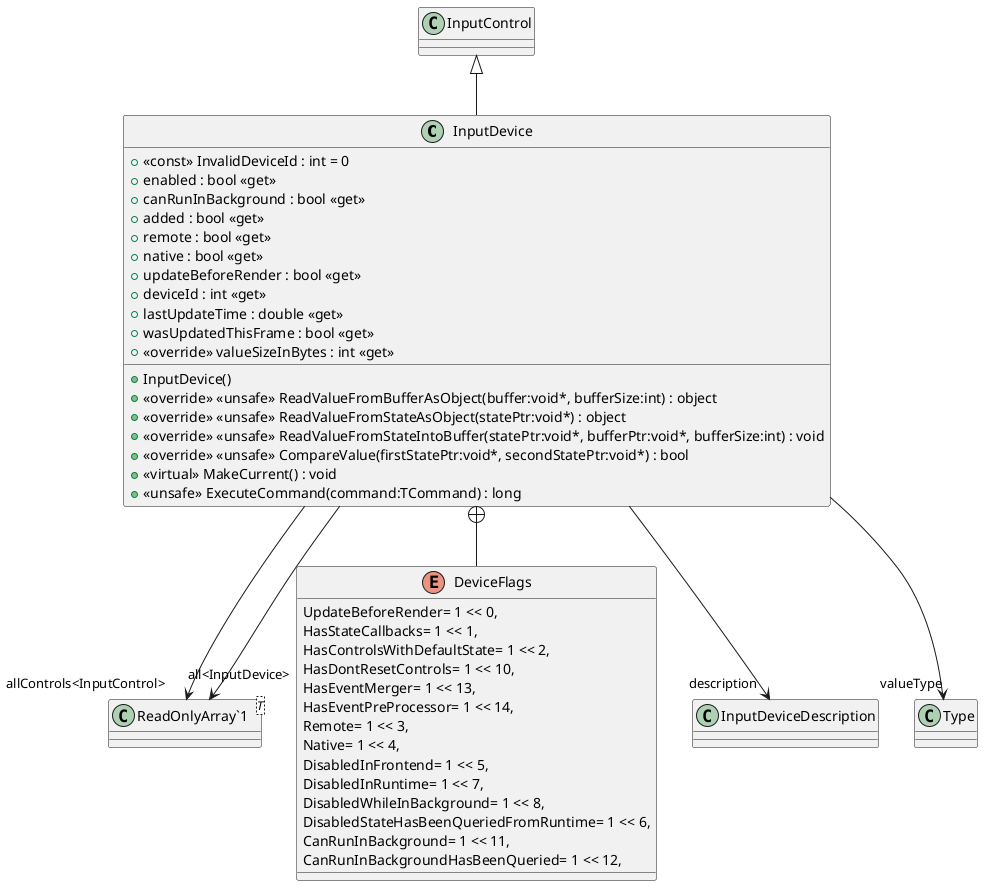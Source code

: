 @startuml
class InputDevice {
    + <<const>> InvalidDeviceId : int = 0
    + enabled : bool <<get>>
    + canRunInBackground : bool <<get>>
    + added : bool <<get>>
    + remote : bool <<get>>
    + native : bool <<get>>
    + updateBeforeRender : bool <<get>>
    + deviceId : int <<get>>
    + lastUpdateTime : double <<get>>
    + wasUpdatedThisFrame : bool <<get>>
    + <<override>> valueSizeInBytes : int <<get>>
    + InputDevice()
    + <<override>> <<unsafe>> ReadValueFromBufferAsObject(buffer:void*, bufferSize:int) : object
    + <<override>> <<unsafe>> ReadValueFromStateAsObject(statePtr:void*) : object
    + <<override>> <<unsafe>> ReadValueFromStateIntoBuffer(statePtr:void*, bufferPtr:void*, bufferSize:int) : void
    + <<override>> <<unsafe>> CompareValue(firstStatePtr:void*, secondStatePtr:void*) : bool
    + <<virtual>> MakeCurrent() : void
    + <<unsafe>> ExecuteCommand(command:TCommand) : long
}
class "ReadOnlyArray`1"<T> {
}
enum DeviceFlags {
    UpdateBeforeRender= 1 << 0,
    HasStateCallbacks= 1 << 1,
    HasControlsWithDefaultState= 1 << 2,
    HasDontResetControls= 1 << 10,
    HasEventMerger= 1 << 13,
    HasEventPreProcessor= 1 << 14,
    Remote= 1 << 3,
    Native= 1 << 4,
    DisabledInFrontend= 1 << 5,
    DisabledInRuntime= 1 << 7,
    DisabledWhileInBackground= 1 << 8,
    DisabledStateHasBeenQueriedFromRuntime= 1 << 6,
    CanRunInBackground= 1 << 11,
    CanRunInBackgroundHasBeenQueried= 1 << 12,
}
InputControl <|-- InputDevice
InputDevice --> "description" InputDeviceDescription
InputDevice --> "allControls<InputControl>" "ReadOnlyArray`1"
InputDevice --> "valueType" Type
InputDevice --> "all<InputDevice>" "ReadOnlyArray`1"
InputDevice +-- DeviceFlags
@enduml
